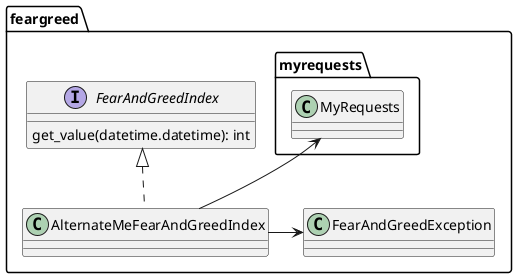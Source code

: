 @startuml
allowmixing


namespace feargreed {

interface FearAndGreedIndex {
    get_value(datetime.datetime): int
}

class AlternateMeFearAndGreedIndex implements FearAndGreedIndex

class FearAndGreedException

AlternateMeFearAndGreedIndex -> FearAndGreedException

myrequests.MyRequests <-- AlternateMeFearAndGreedIndex

}

@enduml